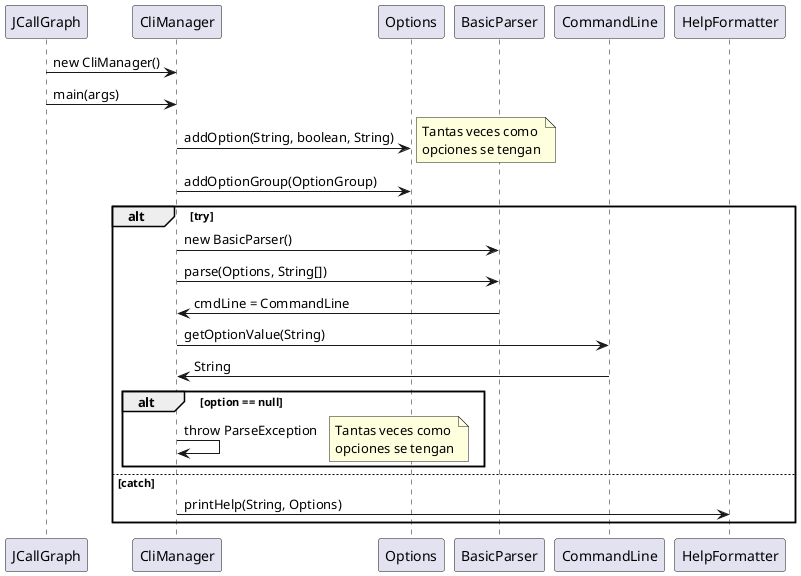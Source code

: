 @startuml

participant JCallGraph as J
participant CliManager as C
participant Options as O 
participant BasicParser as P
participant CommandLine as CL
participant HelpFormatter as H

J -> C : new CliManager()
J -> C : main(args)
C -> O : addOption(String, boolean, String)
note right 
Tantas veces como 
opciones se tengan
end note
C -> O : addOptionGroup(OptionGroup)
alt try 
    C -> P : new BasicParser()
    C -> P : parse(Options, String[])
    P -> C : cmdLine = CommandLine
    C -> CL : getOptionValue(String)
    CL -> C : String
    alt option == null
        C -> C : throw ParseException
    note right
    Tantas veces como 
    opciones se tengan
    end note
    end
else catch
    C -> H : printHelp(String, Options)
end
@enduml